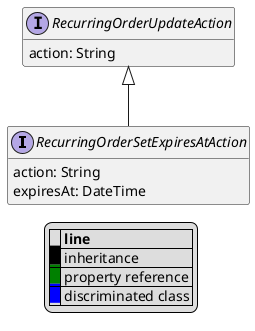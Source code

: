 @startuml

hide empty fields
hide empty methods
legend
|= |= line |
|<back:black>   </back>| inheritance |
|<back:green>   </back>| property reference |
|<back:blue>   </back>| discriminated class |
endlegend
interface RecurringOrderSetExpiresAtAction [[RecurringOrderSetExpiresAtAction.svg]] extends RecurringOrderUpdateAction {
    action: String
    expiresAt: DateTime
}
interface RecurringOrderUpdateAction [[RecurringOrderUpdateAction.svg]]  {
    action: String
}





@enduml
